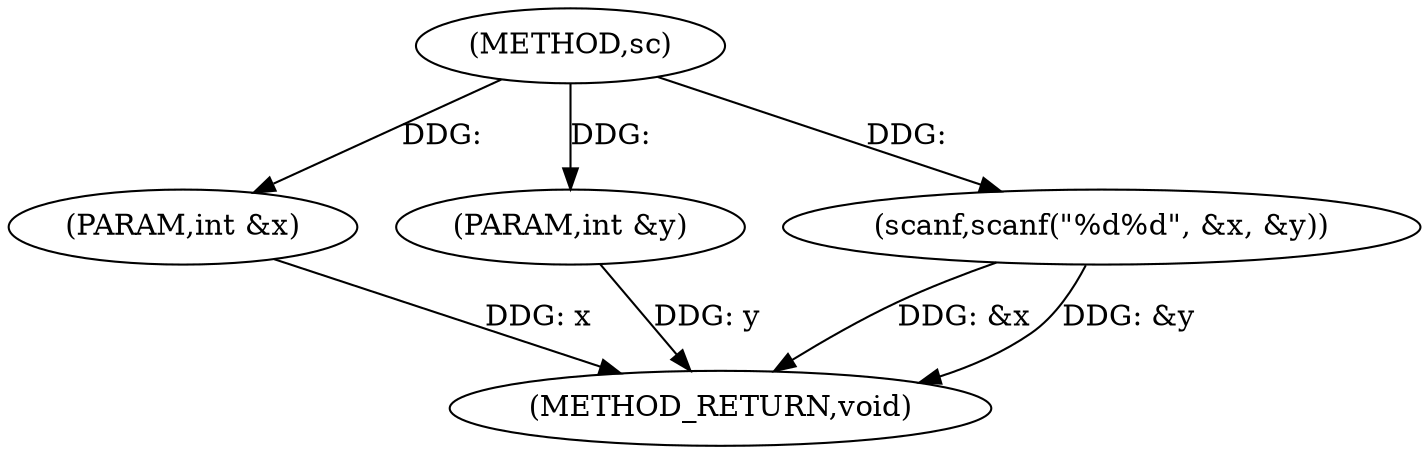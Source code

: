 digraph "sc" {  
"1000119" [label = "(METHOD,sc)" ]
"1000129" [label = "(METHOD_RETURN,void)" ]
"1000120" [label = "(PARAM,int &x)" ]
"1000121" [label = "(PARAM,int &y)" ]
"1000123" [label = "(scanf,scanf(\"%d%d\", &x, &y))" ]
  "1000120" -> "1000129"  [ label = "DDG: x"] 
  "1000121" -> "1000129"  [ label = "DDG: y"] 
  "1000123" -> "1000129"  [ label = "DDG: &x"] 
  "1000123" -> "1000129"  [ label = "DDG: &y"] 
  "1000119" -> "1000120"  [ label = "DDG: "] 
  "1000119" -> "1000121"  [ label = "DDG: "] 
  "1000119" -> "1000123"  [ label = "DDG: "] 
}
